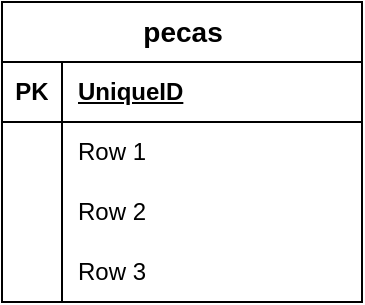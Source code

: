 <mxfile version="24.4.7" type="github">
  <diagram name="Página-1" id="DRZqZUgSjdbdmLsFoaI-">
    <mxGraphModel dx="996" dy="567" grid="1" gridSize="10" guides="1" tooltips="1" connect="1" arrows="1" fold="1" page="1" pageScale="1" pageWidth="827" pageHeight="1169" math="0" shadow="0">
      <root>
        <mxCell id="0" />
        <mxCell id="1" parent="0" />
        <mxCell id="hEIvqhoioNoBlB6Ttk55-1" value="&lt;span style=&quot;font-size:10.5pt;line-height:107%;&lt;br/&gt;font-family:&amp;quot;Segoe UI&amp;quot;,sans-serif;mso-fareast-font-family:&amp;quot;Times New Roman&amp;quot;;&lt;br/&gt;color:#242424;background:white;mso-font-kerning:0pt;mso-ligatures:none;&lt;br/&gt;mso-ansi-language:PT-BR;mso-fareast-language:PT-BR;mso-bidi-language:AR-SA&quot;&gt;pecas&lt;/span&gt;" style="shape=table;startSize=30;container=1;collapsible=1;childLayout=tableLayout;fixedRows=1;rowLines=0;fontStyle=1;align=center;resizeLast=1;html=1;" vertex="1" parent="1">
          <mxGeometry x="320" y="220" width="180" height="150" as="geometry" />
        </mxCell>
        <mxCell id="hEIvqhoioNoBlB6Ttk55-2" value="" style="shape=tableRow;horizontal=0;startSize=0;swimlaneHead=0;swimlaneBody=0;fillColor=none;collapsible=0;dropTarget=0;points=[[0,0.5],[1,0.5]];portConstraint=eastwest;top=0;left=0;right=0;bottom=1;" vertex="1" parent="hEIvqhoioNoBlB6Ttk55-1">
          <mxGeometry y="30" width="180" height="30" as="geometry" />
        </mxCell>
        <mxCell id="hEIvqhoioNoBlB6Ttk55-3" value="PK" style="shape=partialRectangle;connectable=0;fillColor=none;top=0;left=0;bottom=0;right=0;fontStyle=1;overflow=hidden;whiteSpace=wrap;html=1;" vertex="1" parent="hEIvqhoioNoBlB6Ttk55-2">
          <mxGeometry width="30" height="30" as="geometry">
            <mxRectangle width="30" height="30" as="alternateBounds" />
          </mxGeometry>
        </mxCell>
        <mxCell id="hEIvqhoioNoBlB6Ttk55-4" value="UniqueID" style="shape=partialRectangle;connectable=0;fillColor=none;top=0;left=0;bottom=0;right=0;align=left;spacingLeft=6;fontStyle=5;overflow=hidden;whiteSpace=wrap;html=1;" vertex="1" parent="hEIvqhoioNoBlB6Ttk55-2">
          <mxGeometry x="30" width="150" height="30" as="geometry">
            <mxRectangle width="150" height="30" as="alternateBounds" />
          </mxGeometry>
        </mxCell>
        <mxCell id="hEIvqhoioNoBlB6Ttk55-5" value="" style="shape=tableRow;horizontal=0;startSize=0;swimlaneHead=0;swimlaneBody=0;fillColor=none;collapsible=0;dropTarget=0;points=[[0,0.5],[1,0.5]];portConstraint=eastwest;top=0;left=0;right=0;bottom=0;" vertex="1" parent="hEIvqhoioNoBlB6Ttk55-1">
          <mxGeometry y="60" width="180" height="30" as="geometry" />
        </mxCell>
        <mxCell id="hEIvqhoioNoBlB6Ttk55-6" value="" style="shape=partialRectangle;connectable=0;fillColor=none;top=0;left=0;bottom=0;right=0;editable=1;overflow=hidden;whiteSpace=wrap;html=1;" vertex="1" parent="hEIvqhoioNoBlB6Ttk55-5">
          <mxGeometry width="30" height="30" as="geometry">
            <mxRectangle width="30" height="30" as="alternateBounds" />
          </mxGeometry>
        </mxCell>
        <mxCell id="hEIvqhoioNoBlB6Ttk55-7" value="Row 1" style="shape=partialRectangle;connectable=0;fillColor=none;top=0;left=0;bottom=0;right=0;align=left;spacingLeft=6;overflow=hidden;whiteSpace=wrap;html=1;" vertex="1" parent="hEIvqhoioNoBlB6Ttk55-5">
          <mxGeometry x="30" width="150" height="30" as="geometry">
            <mxRectangle width="150" height="30" as="alternateBounds" />
          </mxGeometry>
        </mxCell>
        <mxCell id="hEIvqhoioNoBlB6Ttk55-8" value="" style="shape=tableRow;horizontal=0;startSize=0;swimlaneHead=0;swimlaneBody=0;fillColor=none;collapsible=0;dropTarget=0;points=[[0,0.5],[1,0.5]];portConstraint=eastwest;top=0;left=0;right=0;bottom=0;" vertex="1" parent="hEIvqhoioNoBlB6Ttk55-1">
          <mxGeometry y="90" width="180" height="30" as="geometry" />
        </mxCell>
        <mxCell id="hEIvqhoioNoBlB6Ttk55-9" value="" style="shape=partialRectangle;connectable=0;fillColor=none;top=0;left=0;bottom=0;right=0;editable=1;overflow=hidden;whiteSpace=wrap;html=1;" vertex="1" parent="hEIvqhoioNoBlB6Ttk55-8">
          <mxGeometry width="30" height="30" as="geometry">
            <mxRectangle width="30" height="30" as="alternateBounds" />
          </mxGeometry>
        </mxCell>
        <mxCell id="hEIvqhoioNoBlB6Ttk55-10" value="Row 2" style="shape=partialRectangle;connectable=0;fillColor=none;top=0;left=0;bottom=0;right=0;align=left;spacingLeft=6;overflow=hidden;whiteSpace=wrap;html=1;" vertex="1" parent="hEIvqhoioNoBlB6Ttk55-8">
          <mxGeometry x="30" width="150" height="30" as="geometry">
            <mxRectangle width="150" height="30" as="alternateBounds" />
          </mxGeometry>
        </mxCell>
        <mxCell id="hEIvqhoioNoBlB6Ttk55-11" value="" style="shape=tableRow;horizontal=0;startSize=0;swimlaneHead=0;swimlaneBody=0;fillColor=none;collapsible=0;dropTarget=0;points=[[0,0.5],[1,0.5]];portConstraint=eastwest;top=0;left=0;right=0;bottom=0;" vertex="1" parent="hEIvqhoioNoBlB6Ttk55-1">
          <mxGeometry y="120" width="180" height="30" as="geometry" />
        </mxCell>
        <mxCell id="hEIvqhoioNoBlB6Ttk55-12" value="" style="shape=partialRectangle;connectable=0;fillColor=none;top=0;left=0;bottom=0;right=0;editable=1;overflow=hidden;whiteSpace=wrap;html=1;" vertex="1" parent="hEIvqhoioNoBlB6Ttk55-11">
          <mxGeometry width="30" height="30" as="geometry">
            <mxRectangle width="30" height="30" as="alternateBounds" />
          </mxGeometry>
        </mxCell>
        <mxCell id="hEIvqhoioNoBlB6Ttk55-13" value="Row 3" style="shape=partialRectangle;connectable=0;fillColor=none;top=0;left=0;bottom=0;right=0;align=left;spacingLeft=6;overflow=hidden;whiteSpace=wrap;html=1;" vertex="1" parent="hEIvqhoioNoBlB6Ttk55-11">
          <mxGeometry x="30" width="150" height="30" as="geometry">
            <mxRectangle width="150" height="30" as="alternateBounds" />
          </mxGeometry>
        </mxCell>
      </root>
    </mxGraphModel>
  </diagram>
</mxfile>
